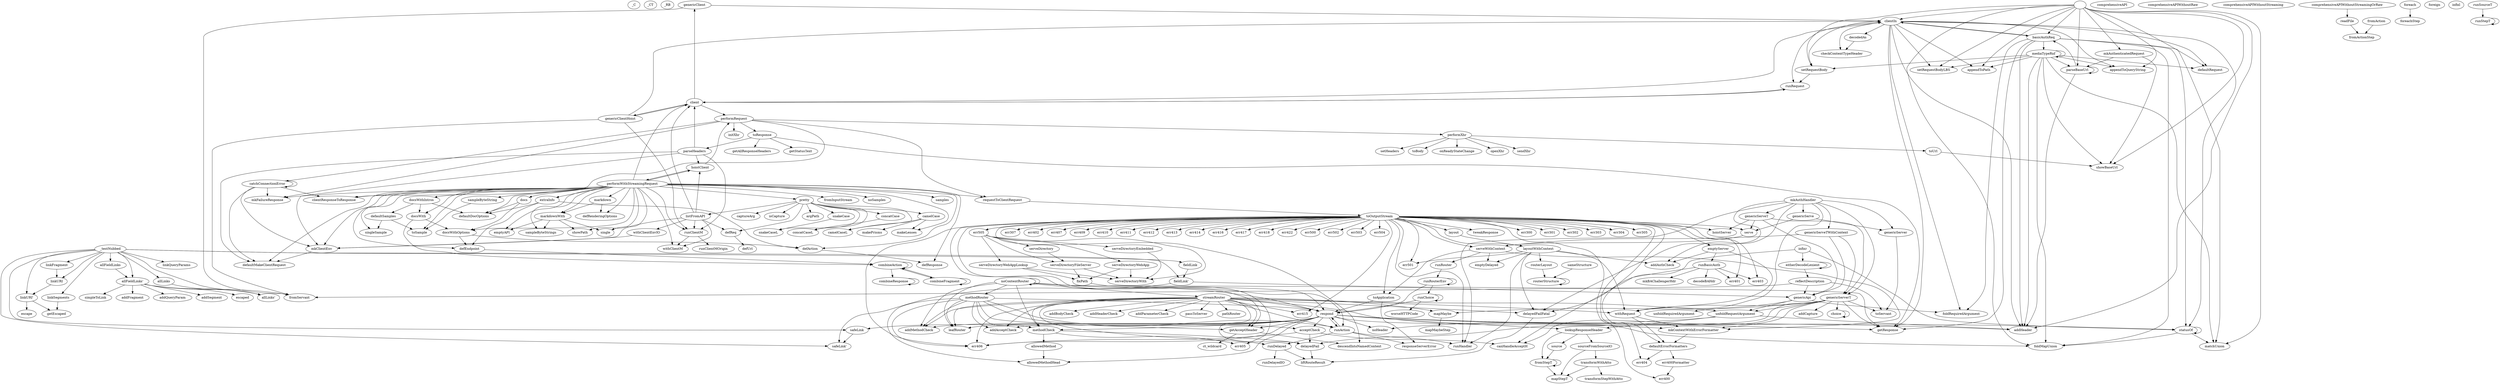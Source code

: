 strict digraph deps {
"_C" [style=solid];
"_CT" [style=solid];
"_RB" [style=solid];
"_testNubbed" [style=solid];
"acceptCheck" [style=solid];
"addAcceptCheck" [style=solid];
"addAuthCheck" [style=solid];
"addBodyCheck" [style=solid];
"addCapture" [style=solid];
"addFragment" [style=solid];
"addHeader" [style=solid];
"addHeaderCheck" [style=solid];
"addMethodCheck" [style=solid];
"addParameterCheck" [style=solid];
"addQueryParam" [style=solid];
"addSegment" [style=solid];
"allFieldLinks" [style=solid];
"allFieldLinks\'" [style=solid];
"allLinks" [style=solid];
"allLinks\'" [style=solid];
"allowedMethod" [style=solid];
"allowedMethodHead" [style=solid];
"appendToPath" [style=solid];
"appendToQueryString" [style=solid];
"argPath" [style=solid];
"basicAuthReq" [style=solid];
"camelCase" [style=solid];
"camelCaseL" [style=solid];
"canHandleAcceptH" [style=solid];
"captureArg" [style=solid];
"catchConnectionError" [style=solid];
"checkContentTypeHeader" [style=solid];
"choice" [style=solid];
"client" [style=solid];
"clientIn" [style=solid];
"clientResponseToResponse" [style=solid];
"combineAction" [style=solid];
"combineFragment" [style=solid];
"combineResponse" [style=solid];
"comprehensiveAPI" [style=solid];
"comprehensiveAPIWithoutRaw" [style=solid];
"comprehensiveAPIWithoutStreaming" [style=solid];
"comprehensiveAPIWithoutStreamingOrRaw" [style=solid];
"concatCase" [style=solid];
"concatCaseL" [style=solid];
"ct_wildcard" [style=solid];
"decodeBAHdr" [style=solid];
"decodedAs" [style=solid];
"defAction" [style=solid];
"defEndpoint" [style=solid];
"defRenderingOptions" [style=solid];
"defReq" [style=solid];
"defResponse" [style=solid];
"defUrl" [style=solid];
"defaultDocOptions" [style=solid];
"defaultErrorFormatters" [style=solid];
"defaultMakeClientRequest" [style=solid];
"defaultRequest" [style=solid];
"defaultSamples" [style=solid];
"delayedFail" [style=solid];
"delayedFailFatal" [style=solid];
"descendIntoNamedContext" [style=solid];
"docs" [style=solid];
"docsWith" [style=solid];
"docsWithIntros" [style=solid];
"docsWithOptions" [style=solid];
"eitherDecodeLenient" [style=solid];
"emptyAPI" [style=solid];
"emptyDelayed" [style=solid];
"emptyServer" [style=solid];
"err300" [style=solid];
"err301" [style=solid];
"err302" [style=solid];
"err303" [style=solid];
"err304" [style=solid];
"err305" [style=solid];
"err307" [style=solid];
"err400" [style=solid];
"err400Formatter" [style=solid];
"err401" [style=solid];
"err402" [style=solid];
"err403" [style=solid];
"err404" [style=solid];
"err405" [style=solid];
"err406" [style=solid];
"err407" [style=solid];
"err409" [style=solid];
"err410" [style=solid];
"err411" [style=solid];
"err412" [style=solid];
"err413" [style=solid];
"err414" [style=solid];
"err415" [style=solid];
"err416" [style=solid];
"err417" [style=solid];
"err418" [style=solid];
"err422" [style=solid];
"err500" [style=solid];
"err501" [style=solid];
"err502" [style=solid];
"err503" [style=solid];
"err504" [style=solid];
"err505" [style=solid];
"escape" [style=solid];
"escaped" [style=solid];
"extraInfo" [style=solid];
"fieldLink" [style=solid];
"fieldLink\'" [style=solid];
"fixPath" [style=solid];
"foldMapUnion" [style=solid];
"foldRequiredArgument" [style=solid];
"foreach" [style=solid];
"foreachStep" [style=solid];
"foreign" [style=solid];
"fromAction" [style=solid];
"fromActionStep" [style=solid];
"fromInputStream" [style=solid];
"fromServant" [style=solid];
"fromStepT" [style=solid];
"genericApi" [style=solid];
"genericClient" [style=solid];
"genericClientHoist" [style=solid];
"genericServe" [style=solid];
"genericServeT" [style=solid];
"genericServeTWithContext" [style=solid];
"genericServer" [style=solid];
"genericServerT" [style=solid];
"getAcceptHeader" [style=solid];
"getAllResponseHeaders" [style=solid];
"getEscaped" [style=solid];
"getResponse" [style=solid];
"getStatusText" [style=solid];
"hoistClient" [style=solid];
"hoistServer" [style=solid];
"infixl" [style=solid];
"infixr" [style=solid];
"initXhr" [style=solid];
"isCapture" [style=solid];
"layout" [style=solid];
"layoutWithContext" [style=solid];
"leafRouter" [style=solid];
"liftRouteResult" [style=solid];
"linkFragment" [style=solid];
"linkQueryParams" [style=solid];
"linkSegments" [style=solid];
"linkURI" [style=solid];
"linkURI\'" [style=solid];
"listFromAPI" [style=solid];
"lookupResponseHeader" [style=solid];
"makeLenses" [style=solid];
"makePrisms" [style=solid];
"mapMaybe" [style=solid];
"mapMaybeStep" [style=solid];
"mapStepT" [style=solid];
"markdown" [style=solid];
"markdownWith" [style=solid];
"matchUnion" [style=solid];
"mediaTypeRnf" [style=solid];
"methodCheck" [style=solid];
"methodRouter" [style=solid];
"mkAuthHandler" [style=solid];
"mkAuthenticatedRequest" [style=solid];
"mkBAChallengerHdr" [style=solid];
"mkClientEnv" [style=solid];
"mkContextWithErrorFormatter" [style=solid];
"mkFailureResponse" [style=solid];
"noContentRouter" [style=solid];
"noHeader" [style=solid];
"noSamples" [style=solid];
"onReadyStateChange" [style=solid];
"openXhr" [style=solid];
"parseBaseUrl" [style=solid];
"parseHeaders" [style=solid];
"passToServer" [style=solid];
"pathRouter" [style=solid];
"performRequest" [style=solid];
"performWithStreamingRequest" [style=solid];
"performXhr" [style=solid];
"pretty" [style=solid];
"readFile" [style=solid];
"reflectDescription" [style=solid];
"requestToClientRequest" [style=solid];
"respond" [style=solid];
"responseServerError" [style=solid];
"routerLayout" [style=solid];
"routerStructure" [style=solid];
"runAction" [style=solid];
"runBasicAuth" [style=solid];
"runChoice" [style=solid];
"runClientM" [style=solid];
"runClientMOrigin" [style=solid];
"runDelayed" [style=solid];
"runDelayedIO" [style=solid];
"runHandler" [style=solid];
"runRequest" [style=solid];
"runRouter" [style=solid];
"runRouterEnv" [style=solid];
"runSourceT" [style=solid];
"runStepT" [style=solid];
"safeLink" [style=solid];
"safeLink\'" [style=solid];
"sameStructure" [style=solid];
"sampleByteString" [style=solid];
"sampleByteStrings" [style=solid];
"samples" [style=solid];
"sendXhr" [style=solid];
"serve" [style=solid];
"serveDirectory" [style=solid];
"serveDirectoryEmbedded" [style=solid];
"serveDirectoryFileServer" [style=solid];
"serveDirectoryWebApp" [style=solid];
"serveDirectoryWebAppLookup" [style=solid];
"serveDirectoryWith" [style=solid];
"serveWithContext" [style=solid];
"setHeaders" [style=solid];
"setRequestBody" [style=solid];
"setRequestBodyLBS" [style=solid];
"showBaseUrl" [style=solid];
"showPath" [style=solid];
"simpleToLink" [style=solid];
"single" [style=solid];
"singleSample" [style=solid];
"snakeCase" [style=solid];
"snakeCaseL" [style=solid];
"source" [style=solid];
"sourceFromSourceIO" [style=solid];
"statusOf" [style=solid];
"streamRouter" [style=solid];
"toApplication" [style=solid];
"toBody" [style=solid];
"toOutputStream" [style=solid];
"toResponse" [style=solid];
"toSample" [style=solid];
"toServant" [style=solid];
"toUrl" [style=solid];
"transformStepWithAtto" [style=solid];
"transformWithAtto" [style=solid];
"tweakResponse" [style=solid];
"unfoldRequestArgument" [style=solid];
"unfoldRequiredArgument" [style=solid];
"withClientEnvIO" [style=solid];
"withClientM" [style=solid];
"withRequest" [style=solid];
"worseHTTPCode" [style=solid];
"" -> "addHeader";
"" -> "appendToPath";
"" -> "appendToQueryString";
"" -> "basicAuthReq";
"" -> "clientIn";
"" -> "defaultRequest";
"" -> "foldMapUnion";
"" -> "matchUnion";
"" -> "mkAuthenticatedRequest";
"" -> "parseBaseUrl";
"" -> "setRequestBody";
"" -> "setRequestBodyLBS";
"" -> "showBaseUrl";
"_testNubbed" -> "allFieldLinks";
"_testNubbed" -> "allFieldLinks\'";
"_testNubbed" -> "allLinks";
"_testNubbed" -> "allLinks\'";
"_testNubbed" -> "fieldLink";
"_testNubbed" -> "fieldLink\'";
"_testNubbed" -> "linkFragment";
"_testNubbed" -> "linkQueryParams";
"_testNubbed" -> "linkSegments";
"_testNubbed" -> "linkURI";
"_testNubbed" -> "linkURI\'";
"_testNubbed" -> "safeLink";
"_testNubbed" -> "safeLink\'";
"acceptCheck" -> "canHandleAcceptH";
"acceptCheck" -> "delayedFail";
"acceptCheck" -> "err406";
"allFieldLinks" -> "allFieldLinks\'";
"allFieldLinks\'" -> "addFragment";
"allFieldLinks\'" -> "addQueryParam";
"allFieldLinks\'" -> "addSegment";
"allFieldLinks\'" -> "allLinks\'";
"allFieldLinks\'" -> "escaped";
"allFieldLinks\'" -> "fromServant";
"allFieldLinks\'" -> "simpleToLink";
"allLinks" -> "allLinks\'";
"allowedMethod" -> "allowedMethodHead";
"basicAuthReq" -> "addHeader";
"basicAuthReq" -> "clientIn";
"basicAuthReq" -> "foldMapUnion";
"basicAuthReq" -> "foldRequiredArgument";
"basicAuthReq" -> "getResponse";
"basicAuthReq" -> "matchUnion";
"basicAuthReq" -> "mediaTypeRnf";
"basicAuthReq" -> "statusOf";
"camelCase" -> "camelCaseL";
"camelCase" -> "makeLenses";
"camelCase" -> "makePrisms";
"catchConnectionError" -> "catchConnectionError";
"catchConnectionError" -> "clientResponseToResponse";
"catchConnectionError" -> "defaultMakeClientRequest";
"catchConnectionError" -> "mkClientEnv";
"catchConnectionError" -> "mkFailureResponse";
"choice" -> "choice";
"client" -> "clientIn";
"client" -> "genericClient";
"client" -> "genericClientHoist";
"client" -> "performRequest";
"client" -> "runRequest";
"clientIn" -> "addHeader";
"clientIn" -> "appendToPath";
"clientIn" -> "appendToQueryString";
"clientIn" -> "basicAuthReq";
"clientIn" -> "checkContentTypeHeader";
"clientIn" -> "decodedAs";
"clientIn" -> "defaultRequest";
"clientIn" -> "foldRequiredArgument";
"clientIn" -> "getResponse";
"clientIn" -> "runRequest";
"clientIn" -> "setRequestBody";
"clientIn" -> "setRequestBodyLBS";
"clientIn" -> "statusOf";
"combineAction" -> "combineAction";
"combineAction" -> "combineFragment";
"combineAction" -> "combineResponse";
"combineFragment" -> "combineAction";
"combineFragment" -> "combineFragment";
"combineResponse" -> "combineResponse";
"comprehensiveAPIWithoutStreamingOrRaw" -> "readFile";
"concatCase" -> "concatCaseL";
"decodedAs" -> "checkContentTypeHeader";
"defAction" -> "defResponse";
"defEndpoint" -> "combineAction";
"defReq" -> "defUrl";
"defaultErrorFormatters" -> "err400Formatter";
"defaultErrorFormatters" -> "err404";
"defaultSamples" -> "singleSample";
"defaultSamples" -> "toSample";
"delayedFail" -> "liftRouteResult";
"delayedFailFatal" -> "liftRouteResult";
"docs" -> "defaultDocOptions";
"docs" -> "docsWithOptions";
"docsWith" -> "combineAction";
"docsWith" -> "docsWithOptions";
"docsWithIntros" -> "defaultDocOptions";
"docsWithIntros" -> "defaultSamples";
"docsWithIntros" -> "docsWith";
"docsWithOptions" -> "defAction";
"docsWithOptions" -> "defEndpoint";
"eitherDecodeLenient" -> "eitherDecodeLenient";
"eitherDecodeLenient" -> "reflectDescription";
"emptyServer" -> "addAuthCheck";
"emptyServer" -> "runBasicAuth";
"emptyServer" -> "withRequest";
"err400Formatter" -> "err400";
"err505" -> "serveDirectory";
"err505" -> "serveDirectoryEmbedded";
"err505" -> "serveDirectoryFileServer";
"err505" -> "serveDirectoryWebApp";
"err505" -> "serveDirectoryWebAppLookup";
"err505" -> "serveDirectoryWith";
"extraInfo" -> "defAction";
"extraInfo" -> "defEndpoint";
"extraInfo" -> "defaultDocOptions";
"fieldLink" -> "fieldLink\'";
"fieldLink\'" -> "genericApi";
"fieldLink\'" -> "safeLink\'";
"fixPath" -> "respond";
"foreach" -> "foreachStep";
"fromAction" -> "fromActionStep";
"fromStepT" -> "fromStepT";
"fromStepT" -> "mapStepT";
"genericApi" -> "foldRequiredArgument";
"genericApi" -> "unfoldRequestArgument";
"genericApi" -> "unfoldRequiredArgument";
"genericClient" -> "clientIn";
"genericClient" -> "fromServant";
"genericClientHoist" -> "client";
"genericClientHoist" -> "clientIn";
"genericClientHoist" -> "fromServant";
"genericClientHoist" -> "runClientM";
"genericServe" -> "genericServer";
"genericServe" -> "serve";
"genericServeT" -> "genericApi";
"genericServeT" -> "genericServerT";
"genericServeT" -> "hoistServer";
"genericServeT" -> "serve";
"genericServeTWithContext" -> "genericApi";
"genericServeTWithContext" -> "genericServerT";
"genericServeTWithContext" -> "serveWithContext";
"genericServer" -> "toServant";
"genericServerT" -> "addCapture";
"genericServerT" -> "canHandleAcceptH";
"genericServerT" -> "choice";
"genericServerT" -> "delayedFail";
"genericServerT" -> "getResponse";
"genericServerT" -> "mapMaybe";
"genericServerT" -> "mkContextWithErrorFormatter";
"genericServerT" -> "toServant";
"genericServerT" -> "unfoldRequestArgument";
"genericServerT" -> "withRequest";
"getAcceptHeader" -> "ct_wildcard";
"getAcceptHeader" -> "descendIntoNamedContext";
"hoistClient" -> "performRequest";
"hoistClient" -> "performWithStreamingRequest";
"infixr" -> "canHandleAcceptH";
"infixr" -> "eitherDecodeLenient";
"infixr" -> "statusOf";
"layout" -> "layoutWithContext";
"layoutWithContext" -> "addAuthCheck";
"layoutWithContext" -> "delayedFailFatal";
"layoutWithContext" -> "emptyDelayed";
"layoutWithContext" -> "err501";
"layoutWithContext" -> "routerLayout";
"layoutWithContext" -> "runHandler";
"layoutWithContext" -> "withRequest";
"linkFragment" -> "linkURI";
"linkSegments" -> "getEscaped";
"linkURI" -> "linkURI\'";
"linkURI\'" -> "escape";
"linkURI\'" -> "getEscaped";
"listFromAPI" -> "client";
"listFromAPI" -> "defReq";
"listFromAPI" -> "hoistClient";
"listFromAPI" -> "mkClientEnv";
"listFromAPI" -> "runClientM";
"listFromAPI" -> "withClientEnvIO";
"listFromAPI" -> "withClientM";
"lookupResponseHeader" -> "fromStepT";
"lookupResponseHeader" -> "source";
"lookupResponseHeader" -> "sourceFromSourceIO";
"mapMaybe" -> "mapMaybeStep";
"markdown" -> "defRenderingOptions";
"markdown" -> "markdownWith";
"markdownWith" -> "emptyAPI";
"markdownWith" -> "sampleByteStrings";
"markdownWith" -> "showPath";
"markdownWith" -> "single";
"mediaTypeRnf" -> "addHeader";
"mediaTypeRnf" -> "appendToPath";
"mediaTypeRnf" -> "appendToQueryString";
"mediaTypeRnf" -> "defaultRequest";
"mediaTypeRnf" -> "foldMapUnion";
"mediaTypeRnf" -> "matchUnion";
"mediaTypeRnf" -> "mediaTypeRnf";
"mediaTypeRnf" -> "parseBaseUrl";
"mediaTypeRnf" -> "setRequestBody";
"mediaTypeRnf" -> "setRequestBodyLBS";
"mediaTypeRnf" -> "showBaseUrl";
"methodCheck" -> "allowedMethod";
"methodCheck" -> "delayedFail";
"methodCheck" -> "err405";
"methodRouter" -> "acceptCheck";
"methodRouter" -> "addAcceptCheck";
"methodRouter" -> "addMethodCheck";
"methodRouter" -> "allowedMethodHead";
"methodRouter" -> "err406";
"methodRouter" -> "getAcceptHeader";
"methodRouter" -> "leafRouter";
"methodRouter" -> "methodCheck";
"methodRouter" -> "respond";
"methodRouter" -> "runAction";
"mkAuthHandler" -> "addAuthCheck";
"mkAuthHandler" -> "delayedFailFatal";
"mkAuthHandler" -> "genericServe";
"mkAuthHandler" -> "genericServeT";
"mkAuthHandler" -> "genericServeTWithContext";
"mkAuthHandler" -> "genericServer";
"mkAuthHandler" -> "genericServerT";
"mkAuthHandler" -> "runHandler";
"mkAuthHandler" -> "withRequest";
"mkAuthenticatedRequest" -> "parseBaseUrl";
"mkAuthenticatedRequest" -> "showBaseUrl";
"mkClientEnv" -> "defaultMakeClientRequest";
"mkContextWithErrorFormatter" -> "defaultErrorFormatters";
"noContentRouter" -> "addMethodCheck";
"noContentRouter" -> "getResponse";
"noContentRouter" -> "leafRouter";
"noContentRouter" -> "methodCheck";
"noContentRouter" -> "methodRouter";
"noContentRouter" -> "noContentRouter";
"noContentRouter" -> "respond";
"noContentRouter" -> "runAction";
"noContentRouter" -> "streamRouter";
"parseBaseUrl" -> "addHeader";
"parseBaseUrl" -> "basicAuthReq";
"parseBaseUrl" -> "parseBaseUrl";
"parseHeaders" -> "client";
"parseHeaders" -> "defaultMakeClientRequest";
"parseHeaders" -> "hoistClient";
"parseHeaders" -> "mkClientEnv";
"parseHeaders" -> "runClientM";
"performRequest" -> "catchConnectionError";
"performRequest" -> "clientResponseToResponse";
"performRequest" -> "initXhr";
"performRequest" -> "mkFailureResponse";
"performRequest" -> "performXhr";
"performRequest" -> "requestToClientRequest";
"performRequest" -> "toResponse";
"performWithStreamingRequest" -> "client";
"performWithStreamingRequest" -> "clientResponseToResponse";
"performWithStreamingRequest" -> "defAction";
"performWithStreamingRequest" -> "defEndpoint";
"performWithStreamingRequest" -> "defRenderingOptions";
"performWithStreamingRequest" -> "defResponse";
"performWithStreamingRequest" -> "defaultDocOptions";
"performWithStreamingRequest" -> "defaultMakeClientRequest";
"performWithStreamingRequest" -> "docs";
"performWithStreamingRequest" -> "docsWith";
"performWithStreamingRequest" -> "docsWithIntros";
"performWithStreamingRequest" -> "docsWithOptions";
"performWithStreamingRequest" -> "emptyAPI";
"performWithStreamingRequest" -> "extraInfo";
"performWithStreamingRequest" -> "fromInputStream";
"performWithStreamingRequest" -> "hoistClient";
"performWithStreamingRequest" -> "makeLenses";
"performWithStreamingRequest" -> "markdown";
"performWithStreamingRequest" -> "markdownWith";
"performWithStreamingRequest" -> "mkClientEnv";
"performWithStreamingRequest" -> "mkFailureResponse";
"performWithStreamingRequest" -> "noSamples";
"performWithStreamingRequest" -> "pretty";
"performWithStreamingRequest" -> "requestToClientRequest";
"performWithStreamingRequest" -> "runClientM";
"performWithStreamingRequest" -> "sampleByteString";
"performWithStreamingRequest" -> "sampleByteStrings";
"performWithStreamingRequest" -> "samples";
"performWithStreamingRequest" -> "showPath";
"performWithStreamingRequest" -> "single";
"performWithStreamingRequest" -> "singleSample";
"performWithStreamingRequest" -> "toSample";
"performWithStreamingRequest" -> "withClientM";
"performXhr" -> "onReadyStateChange";
"performXhr" -> "openXhr";
"performXhr" -> "sendXhr";
"performXhr" -> "setHeaders";
"performXhr" -> "toBody";
"performXhr" -> "toUrl";
"pretty" -> "argPath";
"pretty" -> "camelCase";
"pretty" -> "camelCaseL";
"pretty" -> "captureArg";
"pretty" -> "concatCase";
"pretty" -> "concatCaseL";
"pretty" -> "defReq";
"pretty" -> "isCapture";
"pretty" -> "listFromAPI";
"pretty" -> "snakeCase";
"pretty" -> "snakeCaseL";
"readFile" -> "fromActionStep";
"reflectDescription" -> "fromServant";
"reflectDescription" -> "genericApi";
"reflectDescription" -> "toServant";
"requestToClientRequest" -> "toOutputStream";
"respond" -> "acceptCheck";
"respond" -> "addAcceptCheck";
"respond" -> "addHeader";
"respond" -> "addMethodCheck";
"respond" -> "allowedMethodHead";
"respond" -> "err406";
"respond" -> "foldMapUnion";
"respond" -> "getAcceptHeader";
"respond" -> "getResponse";
"respond" -> "leafRouter";
"respond" -> "lookupResponseHeader";
"respond" -> "methodCheck";
"respond" -> "noHeader";
"respond" -> "runAction";
"respond" -> "safeLink";
"respond" -> "statusOf";
"routerLayout" -> "routerStructure";
"routerStructure" -> "routerStructure";
"runAction" -> "respond";
"runAction" -> "responseServerError";
"runAction" -> "runDelayed";
"runAction" -> "runHandler";
"runBasicAuth" -> "decodeBAHdr";
"runBasicAuth" -> "delayedFailFatal";
"runBasicAuth" -> "err401";
"runBasicAuth" -> "err403";
"runBasicAuth" -> "mkBAChallengerHdr";
"runChoice" -> "respond";
"runChoice" -> "runChoice";
"runChoice" -> "worseHTTPCode";
"runClientM" -> "runClientMOrigin";
"runClientM" -> "withClientM";
"runDelayed" -> "liftRouteResult";
"runDelayed" -> "runDelayedIO";
"runRequest" -> "client";
"runRouter" -> "runRouterEnv";
"runRouterEnv" -> "respond";
"runRouterEnv" -> "runChoice";
"runRouterEnv" -> "runRouterEnv";
"runSourceT" -> "runStepT";
"runStepT" -> "runStepT";
"safeLink" -> "safeLink\'";
"sameStructure" -> "routerStructure";
"sampleByteString" -> "toSample";
"serve" -> "serveWithContext";
"serveDirectory" -> "serveDirectoryFileServer";
"serveDirectoryEmbedded" -> "serveDirectoryWith";
"serveDirectoryFileServer" -> "fixPath";
"serveDirectoryFileServer" -> "serveDirectoryWith";
"serveDirectoryWebApp" -> "fixPath";
"serveDirectoryWebApp" -> "serveDirectoryWith";
"serveDirectoryWebAppLookup" -> "fixPath";
"serveDirectoryWebAppLookup" -> "serveDirectoryWith";
"serveWithContext" -> "emptyDelayed";
"serveWithContext" -> "mkContextWithErrorFormatter";
"serveWithContext" -> "runRouter";
"serveWithContext" -> "toApplication";
"setRequestBody" -> "runRequest";
"snakeCase" -> "snakeCaseL";
"source" -> "fromStepT";
"sourceFromSourceIO" -> "mapStepT";
"sourceFromSourceIO" -> "transformWithAtto";
"statusOf" -> "foldMapUnion";
"statusOf" -> "matchUnion";
"statusOf" -> "statusOf";
"streamRouter" -> "addAcceptCheck";
"streamRouter" -> "addBodyCheck";
"streamRouter" -> "addHeaderCheck";
"streamRouter" -> "addMethodCheck";
"streamRouter" -> "addParameterCheck";
"streamRouter" -> "delayedFail";
"streamRouter" -> "delayedFailFatal";
"streamRouter" -> "err406";
"streamRouter" -> "err415";
"streamRouter" -> "getAcceptHeader";
"streamRouter" -> "leafRouter";
"streamRouter" -> "mapMaybe";
"streamRouter" -> "methodCheck";
"streamRouter" -> "mkContextWithErrorFormatter";
"streamRouter" -> "passToServer";
"streamRouter" -> "pathRouter";
"streamRouter" -> "respond";
"streamRouter" -> "runAction";
"streamRouter" -> "runDelayed";
"streamRouter" -> "unfoldRequestArgument";
"streamRouter" -> "withRequest";
"toApplication" -> "respond";
"toApplication" -> "responseServerError";
"toOutputStream" -> "defaultErrorFormatters";
"toOutputStream" -> "descendIntoNamedContext";
"toOutputStream" -> "emptyServer";
"toOutputStream" -> "err300";
"toOutputStream" -> "err301";
"toOutputStream" -> "err302";
"toOutputStream" -> "err303";
"toOutputStream" -> "err304";
"toOutputStream" -> "err305";
"toOutputStream" -> "err307";
"toOutputStream" -> "err400";
"toOutputStream" -> "err401";
"toOutputStream" -> "err402";
"toOutputStream" -> "err403";
"toOutputStream" -> "err404";
"toOutputStream" -> "err405";
"toOutputStream" -> "err406";
"toOutputStream" -> "err407";
"toOutputStream" -> "err409";
"toOutputStream" -> "err410";
"toOutputStream" -> "err411";
"toOutputStream" -> "err412";
"toOutputStream" -> "err413";
"toOutputStream" -> "err414";
"toOutputStream" -> "err415";
"toOutputStream" -> "err416";
"toOutputStream" -> "err417";
"toOutputStream" -> "err418";
"toOutputStream" -> "err422";
"toOutputStream" -> "err500";
"toOutputStream" -> "err501";
"toOutputStream" -> "err502";
"toOutputStream" -> "err503";
"toOutputStream" -> "err504";
"toOutputStream" -> "err505";
"toOutputStream" -> "getAcceptHeader";
"toOutputStream" -> "hoistServer";
"toOutputStream" -> "layout";
"toOutputStream" -> "layoutWithContext";
"toOutputStream" -> "runHandler";
"toOutputStream" -> "serve";
"toOutputStream" -> "serveWithContext";
"toOutputStream" -> "toApplication";
"toOutputStream" -> "tweakResponse";
"toResponse" -> "getAllResponseHeaders";
"toResponse" -> "getResponse";
"toResponse" -> "getStatusText";
"toResponse" -> "parseHeaders";
"toUrl" -> "showBaseUrl";
"transformWithAtto" -> "mapStepT";
"transformWithAtto" -> "transformStepWithAtto";
"unfoldRequestArgument" -> "addHeader";
"unfoldRequestArgument" -> "lookupResponseHeader";
"unfoldRequestArgument" -> "noHeader";
"withClientEnvIO" -> "mkClientEnv";
"withRequest" -> "defaultErrorFormatters";
"withRequest" -> "mkContextWithErrorFormatter";
}
